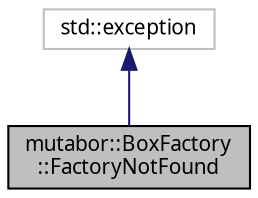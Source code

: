 digraph "mutabor::BoxFactory::FactoryNotFound"
{
  edge [fontname="Sans",fontsize="10",labelfontname="Sans",labelfontsize="10"];
  node [fontname="Sans",fontsize="10",shape=record];
  Node0 [label="mutabor::BoxFactory\l::FactoryNotFound",height=0.2,width=0.4,color="black", fillcolor="grey75", style="filled", fontcolor="black"];
  Node1 -> Node0 [dir="back",color="midnightblue",fontsize="10",style="solid",fontname="Sans"];
  Node1 [label="std::exception",height=0.2,width=0.4,color="grey75", fillcolor="white", style="filled",tooltip="STL class. "];
}
